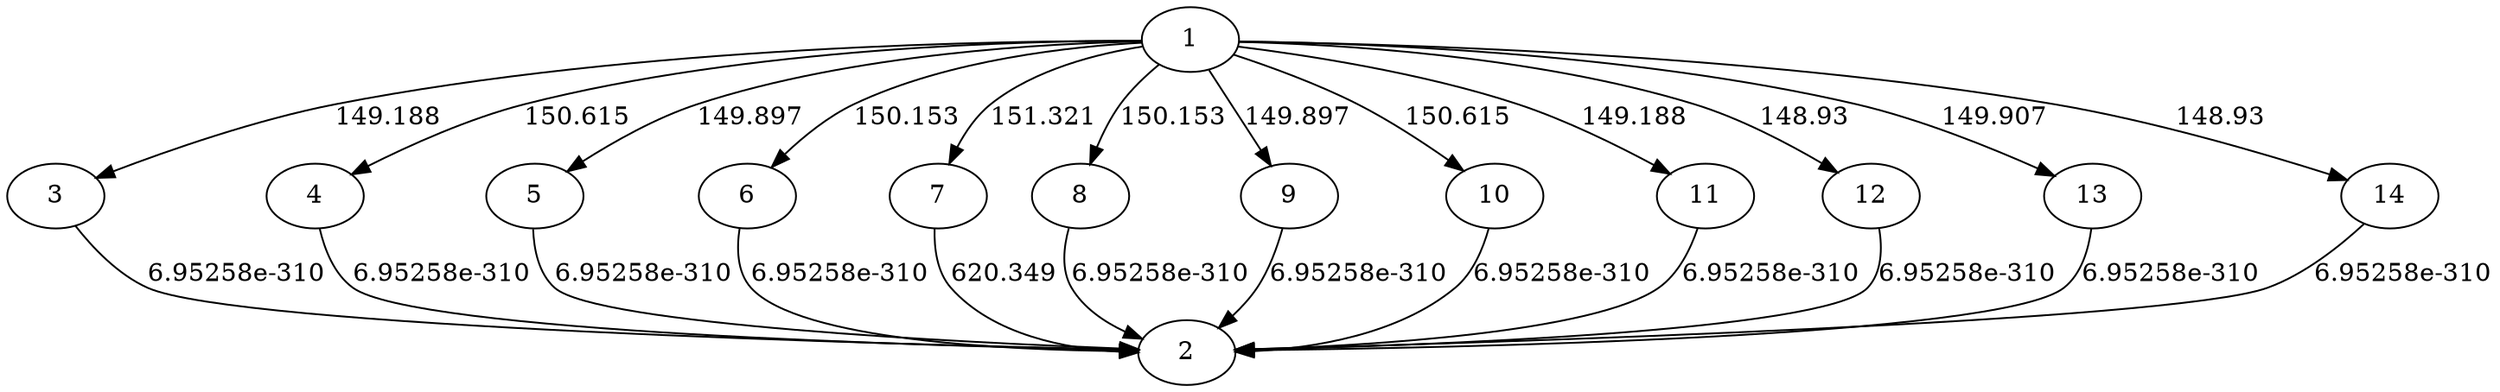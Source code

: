 digraph G {
1;
2;
3;
4;
5;
6;
7;
8;
9;
10;
11;
12;
13;
14;
1->3  [label=149.188];
3->2  [label="6.95258e-310"];
1->4  [label=150.615];
4->2  [label="6.95258e-310"];
1->5  [label=149.897];
5->2  [label="6.95258e-310"];
1->6  [label=150.153];
6->2  [label="6.95258e-310"];
1->7  [label=151.321];
7->2  [label=620.349];
1->8  [label=150.153];
8->2  [label="6.95258e-310"];
1->9  [label=149.897];
9->2  [label="6.95258e-310"];
1->10  [label=150.615];
10->2  [label="6.95258e-310"];
1->11  [label=149.188];
11->2  [label="6.95258e-310"];
1->12  [label=148.93];
12->2  [label="6.95258e-310"];
1->13  [label=149.907];
13->2  [label="6.95258e-310"];
1->14  [label=148.93];
14->2  [label="6.95258e-310"];
}
